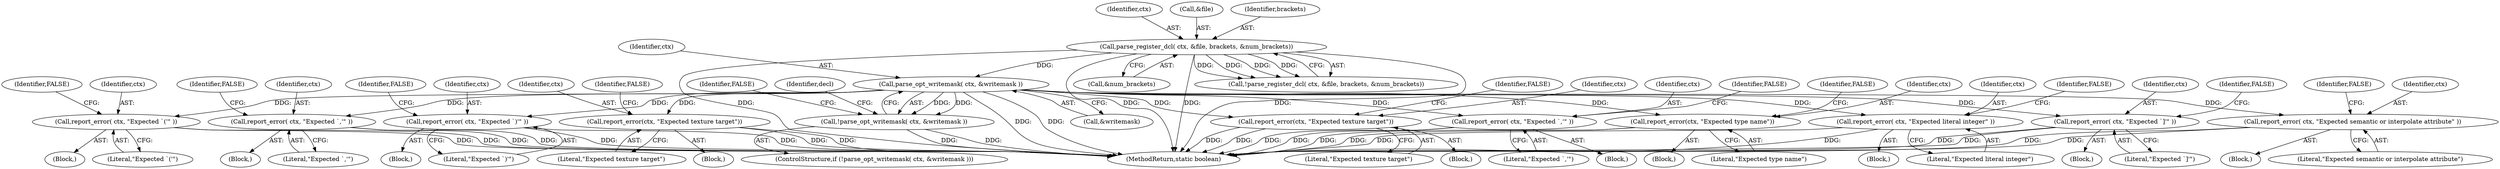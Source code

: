 digraph "0_virglrenderer_e534b51ca3c3cd25f3990589932a9ed711c59b27@API" {
"1003012" [label="(Call,parse_opt_writemask( ctx, &writemask ))"];
"1003001" [label="(Call,parse_register_dcl( ctx, &file, brackets, &num_brackets))"];
"1003011" [label="(Call,!parse_opt_writemask( ctx, &writemask ))"];
"1003150" [label="(Call,report_error( ctx, \"Expected `('\" ))"];
"1003168" [label="(Call,report_error( ctx, \"Expected `,'\" ))"];
"1003182" [label="(Call,report_error( ctx, \"Expected `)'\" ))"];
"1003262" [label="(Call,report_error(ctx, \"Expected texture target\"))"];
"1003362" [label="(Call,report_error(ctx, \"Expected texture target\"))"];
"1003376" [label="(Call,report_error( ctx, \"Expected `,'\" ))"];
"1003471" [label="(Call,report_error(ctx, \"Expected type name\"))"];
"1003618" [label="(Call,report_error( ctx, \"Expected literal integer\" ))"];
"1003632" [label="(Call,report_error( ctx, \"Expected `]'\" ))"];
"1003735" [label="(Call,report_error( ctx, \"Expected semantic or interpolate attribute\" ))"];
"1003266" [label="(Identifier,FALSE)"];
"1003264" [label="(Literal,\"Expected texture target\")"];
"1003006" [label="(Call,&num_brackets)"];
"1003013" [label="(Identifier,ctx)"];
"1003181" [label="(Block,)"];
"1003471" [label="(Call,report_error(ctx, \"Expected type name\"))"];
"1003149" [label="(Block,)"];
"1003632" [label="(Call,report_error( ctx, \"Expected `]'\" ))"];
"1003010" [label="(ControlStructure,if (!parse_opt_writemask( ctx, &writemask )))"];
"1003620" [label="(Literal,\"Expected literal integer\")"];
"1003377" [label="(Identifier,ctx)"];
"1003734" [label="(Block,)"];
"1003633" [label="(Identifier,ctx)"];
"1003152" [label="(Literal,\"Expected `('\")"];
"1003183" [label="(Identifier,ctx)"];
"1003002" [label="(Identifier,ctx)"];
"1004155" [label="(MethodReturn,static boolean)"];
"1003364" [label="(Literal,\"Expected texture target\")"];
"1003011" [label="(Call,!parse_opt_writemask( ctx, &writemask ))"];
"1003366" [label="(Identifier,FALSE)"];
"1003475" [label="(Identifier,FALSE)"];
"1003168" [label="(Call,report_error( ctx, \"Expected `,'\" ))"];
"1003014" [label="(Call,&writemask)"];
"1003376" [label="(Call,report_error( ctx, \"Expected `,'\" ))"];
"1003000" [label="(Call,!parse_register_dcl( ctx, &file, brackets, &num_brackets))"];
"1003472" [label="(Identifier,ctx)"];
"1003739" [label="(Identifier,FALSE)"];
"1003263" [label="(Identifier,ctx)"];
"1003378" [label="(Literal,\"Expected `,'\")"];
"1003151" [label="(Identifier,ctx)"];
"1003019" [label="(Identifier,decl)"];
"1003617" [label="(Block,)"];
"1003167" [label="(Block,)"];
"1003473" [label="(Literal,\"Expected type name\")"];
"1003003" [label="(Call,&file)"];
"1003262" [label="(Call,report_error(ctx, \"Expected texture target\"))"];
"1003005" [label="(Identifier,brackets)"];
"1003186" [label="(Identifier,FALSE)"];
"1003619" [label="(Identifier,ctx)"];
"1003184" [label="(Literal,\"Expected `)'\")"];
"1003362" [label="(Call,report_error(ctx, \"Expected texture target\"))"];
"1003172" [label="(Identifier,FALSE)"];
"1003001" [label="(Call,parse_register_dcl( ctx, &file, brackets, &num_brackets))"];
"1003170" [label="(Literal,\"Expected `,'\")"];
"1003363" [label="(Identifier,ctx)"];
"1003737" [label="(Literal,\"Expected semantic or interpolate attribute\")"];
"1003261" [label="(Block,)"];
"1003012" [label="(Call,parse_opt_writemask( ctx, &writemask ))"];
"1003636" [label="(Identifier,FALSE)"];
"1003169" [label="(Identifier,ctx)"];
"1003182" [label="(Call,report_error( ctx, \"Expected `)'\" ))"];
"1003017" [label="(Identifier,FALSE)"];
"1003375" [label="(Block,)"];
"1003470" [label="(Block,)"];
"1003631" [label="(Block,)"];
"1003150" [label="(Call,report_error( ctx, \"Expected `('\" ))"];
"1003735" [label="(Call,report_error( ctx, \"Expected semantic or interpolate attribute\" ))"];
"1003361" [label="(Block,)"];
"1003736" [label="(Identifier,ctx)"];
"1003380" [label="(Identifier,FALSE)"];
"1003634" [label="(Literal,\"Expected `]'\")"];
"1003622" [label="(Identifier,FALSE)"];
"1003154" [label="(Identifier,FALSE)"];
"1003618" [label="(Call,report_error( ctx, \"Expected literal integer\" ))"];
"1003012" -> "1003011"  [label="AST: "];
"1003012" -> "1003014"  [label="CFG: "];
"1003013" -> "1003012"  [label="AST: "];
"1003014" -> "1003012"  [label="AST: "];
"1003011" -> "1003012"  [label="CFG: "];
"1003012" -> "1004155"  [label="DDG: "];
"1003012" -> "1004155"  [label="DDG: "];
"1003012" -> "1003011"  [label="DDG: "];
"1003012" -> "1003011"  [label="DDG: "];
"1003001" -> "1003012"  [label="DDG: "];
"1003012" -> "1003150"  [label="DDG: "];
"1003012" -> "1003168"  [label="DDG: "];
"1003012" -> "1003182"  [label="DDG: "];
"1003012" -> "1003262"  [label="DDG: "];
"1003012" -> "1003362"  [label="DDG: "];
"1003012" -> "1003376"  [label="DDG: "];
"1003012" -> "1003471"  [label="DDG: "];
"1003012" -> "1003618"  [label="DDG: "];
"1003012" -> "1003632"  [label="DDG: "];
"1003012" -> "1003735"  [label="DDG: "];
"1003001" -> "1003000"  [label="AST: "];
"1003001" -> "1003006"  [label="CFG: "];
"1003002" -> "1003001"  [label="AST: "];
"1003003" -> "1003001"  [label="AST: "];
"1003005" -> "1003001"  [label="AST: "];
"1003006" -> "1003001"  [label="AST: "];
"1003000" -> "1003001"  [label="CFG: "];
"1003001" -> "1004155"  [label="DDG: "];
"1003001" -> "1004155"  [label="DDG: "];
"1003001" -> "1004155"  [label="DDG: "];
"1003001" -> "1004155"  [label="DDG: "];
"1003001" -> "1003000"  [label="DDG: "];
"1003001" -> "1003000"  [label="DDG: "];
"1003001" -> "1003000"  [label="DDG: "];
"1003001" -> "1003000"  [label="DDG: "];
"1003011" -> "1003010"  [label="AST: "];
"1003017" -> "1003011"  [label="CFG: "];
"1003019" -> "1003011"  [label="CFG: "];
"1003011" -> "1004155"  [label="DDG: "];
"1003011" -> "1004155"  [label="DDG: "];
"1003150" -> "1003149"  [label="AST: "];
"1003150" -> "1003152"  [label="CFG: "];
"1003151" -> "1003150"  [label="AST: "];
"1003152" -> "1003150"  [label="AST: "];
"1003154" -> "1003150"  [label="CFG: "];
"1003150" -> "1004155"  [label="DDG: "];
"1003150" -> "1004155"  [label="DDG: "];
"1003168" -> "1003167"  [label="AST: "];
"1003168" -> "1003170"  [label="CFG: "];
"1003169" -> "1003168"  [label="AST: "];
"1003170" -> "1003168"  [label="AST: "];
"1003172" -> "1003168"  [label="CFG: "];
"1003168" -> "1004155"  [label="DDG: "];
"1003168" -> "1004155"  [label="DDG: "];
"1003182" -> "1003181"  [label="AST: "];
"1003182" -> "1003184"  [label="CFG: "];
"1003183" -> "1003182"  [label="AST: "];
"1003184" -> "1003182"  [label="AST: "];
"1003186" -> "1003182"  [label="CFG: "];
"1003182" -> "1004155"  [label="DDG: "];
"1003182" -> "1004155"  [label="DDG: "];
"1003262" -> "1003261"  [label="AST: "];
"1003262" -> "1003264"  [label="CFG: "];
"1003263" -> "1003262"  [label="AST: "];
"1003264" -> "1003262"  [label="AST: "];
"1003266" -> "1003262"  [label="CFG: "];
"1003262" -> "1004155"  [label="DDG: "];
"1003262" -> "1004155"  [label="DDG: "];
"1003362" -> "1003361"  [label="AST: "];
"1003362" -> "1003364"  [label="CFG: "];
"1003363" -> "1003362"  [label="AST: "];
"1003364" -> "1003362"  [label="AST: "];
"1003366" -> "1003362"  [label="CFG: "];
"1003362" -> "1004155"  [label="DDG: "];
"1003362" -> "1004155"  [label="DDG: "];
"1003376" -> "1003375"  [label="AST: "];
"1003376" -> "1003378"  [label="CFG: "];
"1003377" -> "1003376"  [label="AST: "];
"1003378" -> "1003376"  [label="AST: "];
"1003380" -> "1003376"  [label="CFG: "];
"1003376" -> "1004155"  [label="DDG: "];
"1003376" -> "1004155"  [label="DDG: "];
"1003471" -> "1003470"  [label="AST: "];
"1003471" -> "1003473"  [label="CFG: "];
"1003472" -> "1003471"  [label="AST: "];
"1003473" -> "1003471"  [label="AST: "];
"1003475" -> "1003471"  [label="CFG: "];
"1003471" -> "1004155"  [label="DDG: "];
"1003471" -> "1004155"  [label="DDG: "];
"1003618" -> "1003617"  [label="AST: "];
"1003618" -> "1003620"  [label="CFG: "];
"1003619" -> "1003618"  [label="AST: "];
"1003620" -> "1003618"  [label="AST: "];
"1003622" -> "1003618"  [label="CFG: "];
"1003618" -> "1004155"  [label="DDG: "];
"1003618" -> "1004155"  [label="DDG: "];
"1003632" -> "1003631"  [label="AST: "];
"1003632" -> "1003634"  [label="CFG: "];
"1003633" -> "1003632"  [label="AST: "];
"1003634" -> "1003632"  [label="AST: "];
"1003636" -> "1003632"  [label="CFG: "];
"1003632" -> "1004155"  [label="DDG: "];
"1003632" -> "1004155"  [label="DDG: "];
"1003735" -> "1003734"  [label="AST: "];
"1003735" -> "1003737"  [label="CFG: "];
"1003736" -> "1003735"  [label="AST: "];
"1003737" -> "1003735"  [label="AST: "];
"1003739" -> "1003735"  [label="CFG: "];
"1003735" -> "1004155"  [label="DDG: "];
"1003735" -> "1004155"  [label="DDG: "];
}

